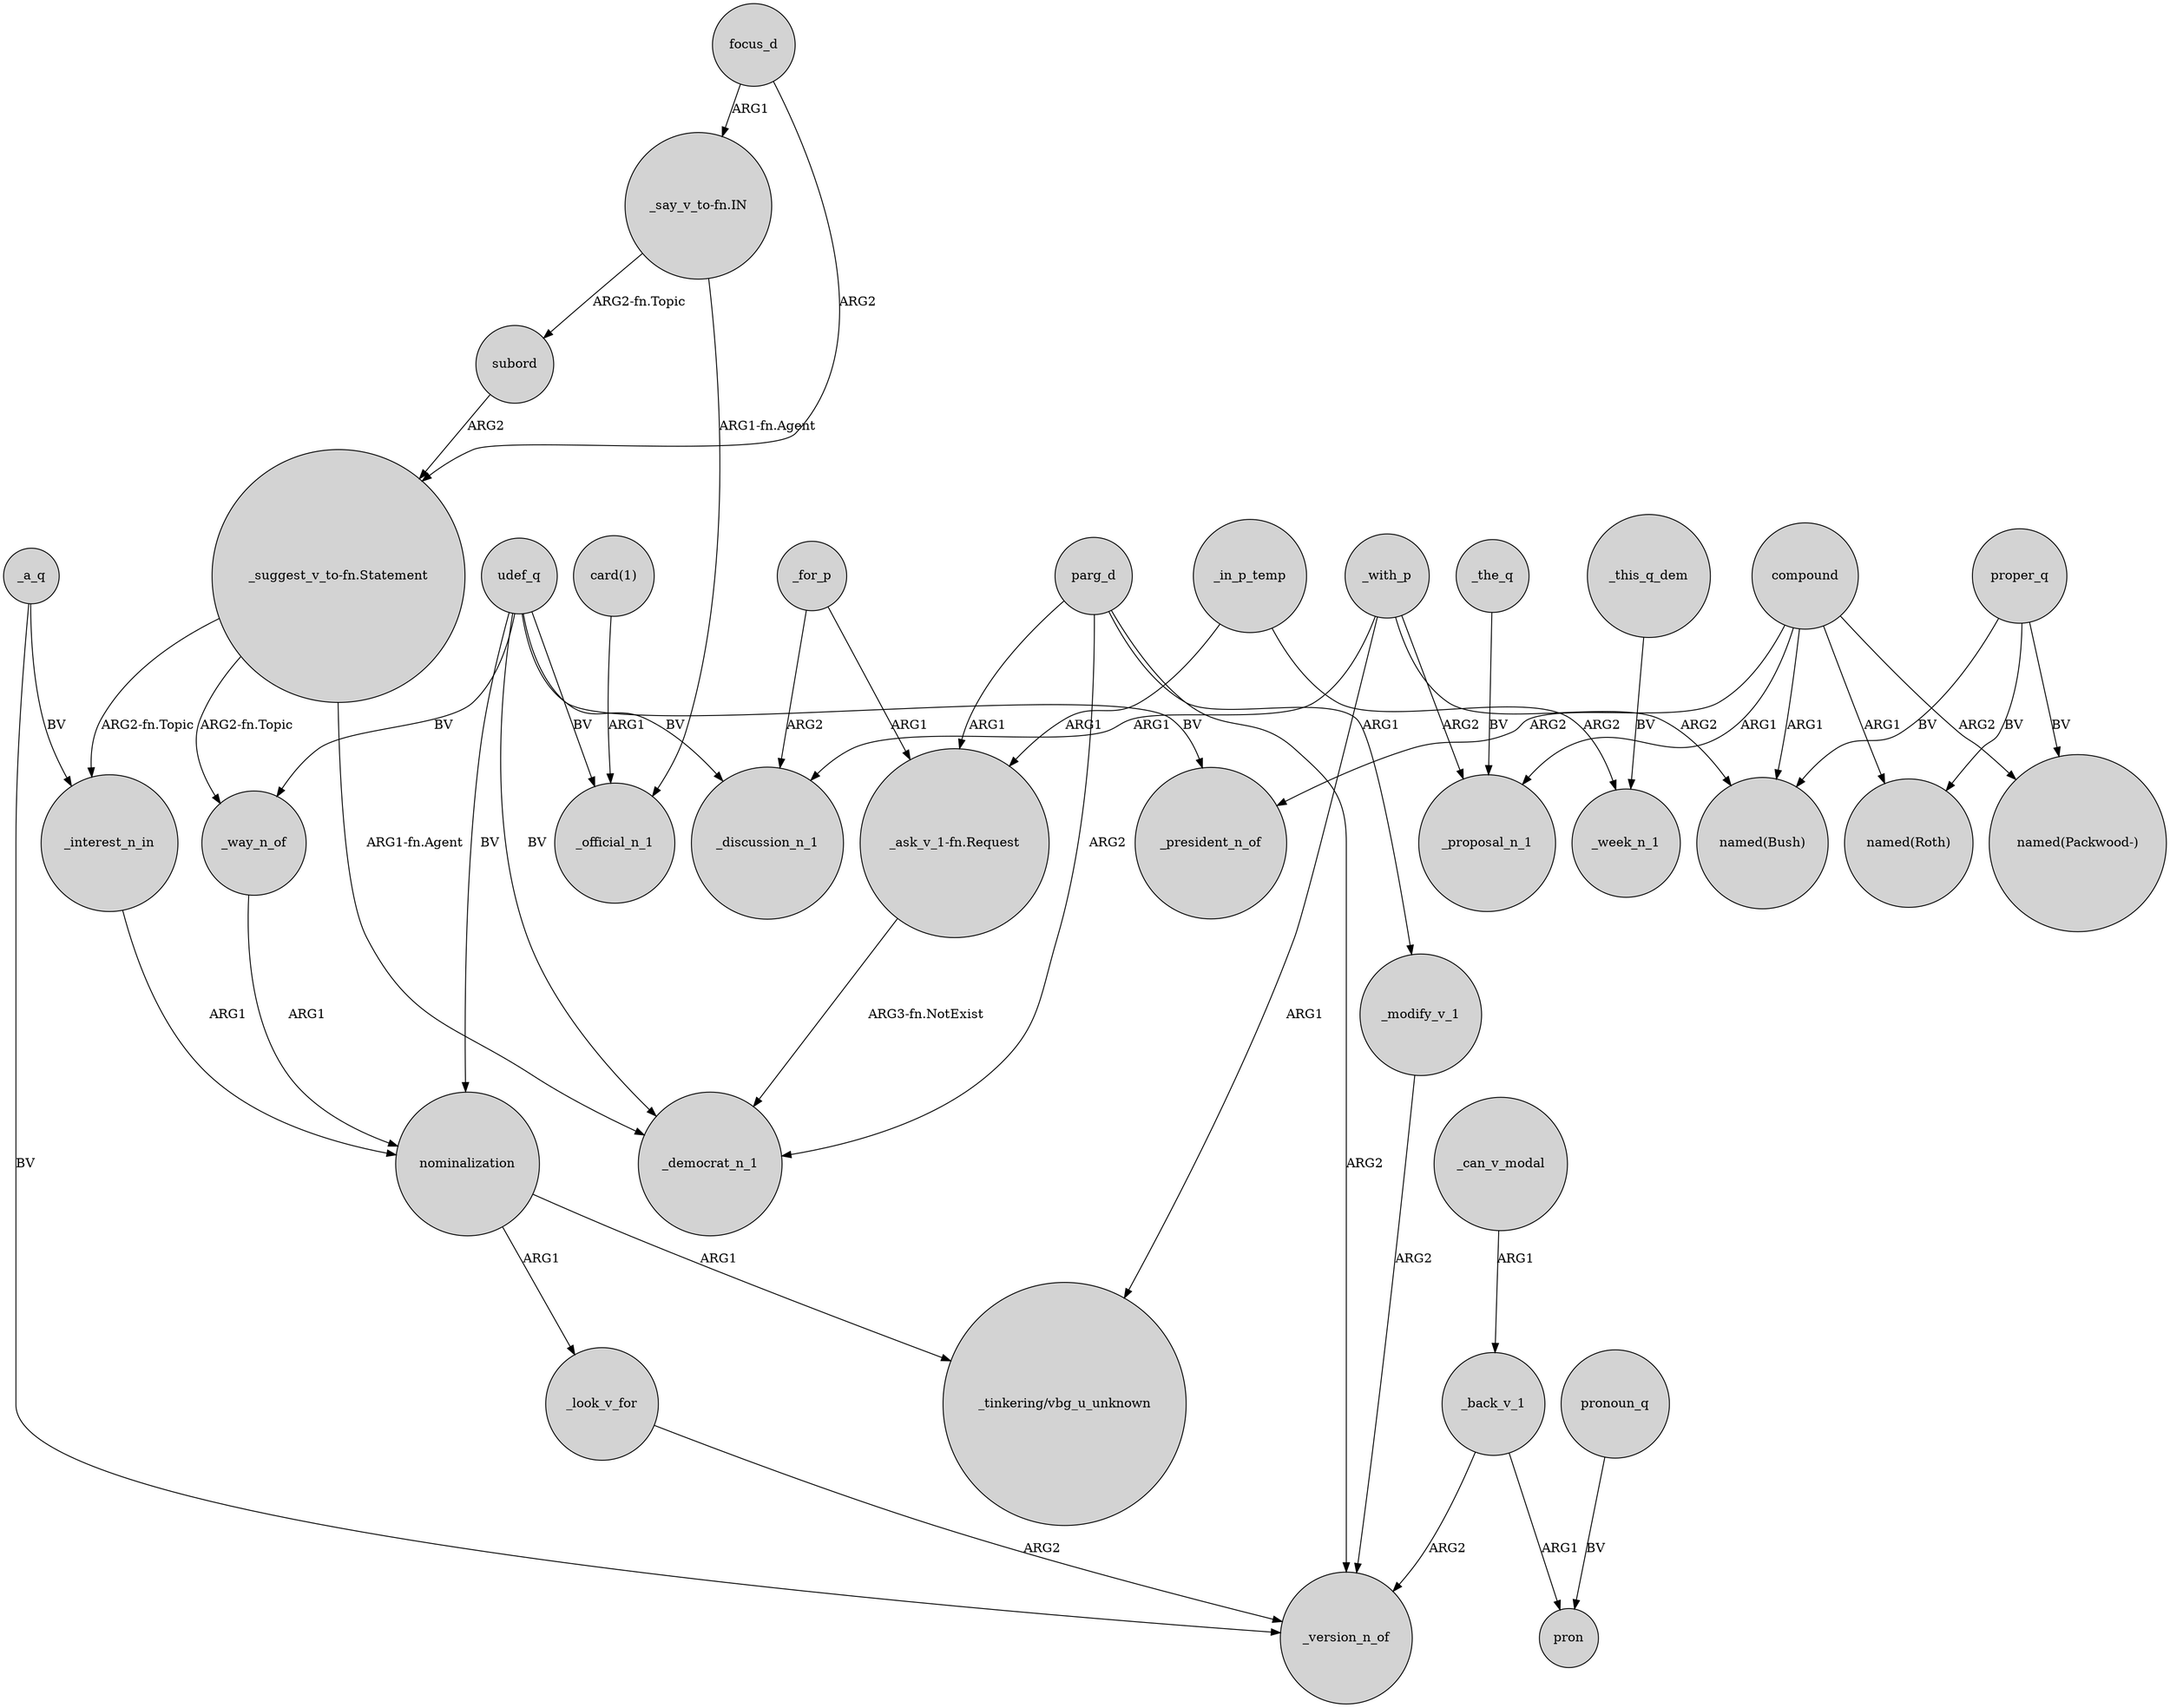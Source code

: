 digraph {
	node [shape=circle style=filled]
	focus_d -> "_suggest_v_to-fn.Statement" [label=ARG2]
	_a_q -> _interest_n_in [label=BV]
	_with_p -> _discussion_n_1 [label=ARG1]
	_the_q -> _proposal_n_1 [label=BV]
	compound -> _president_n_of [label=ARG2]
	_interest_n_in -> nominalization [label=ARG1]
	parg_d -> _modify_v_1 [label=ARG1]
	udef_q -> _democrat_n_1 [label=BV]
	udef_q -> _discussion_n_1 [label=BV]
	_modify_v_1 -> _version_n_of [label=ARG2]
	parg_d -> _democrat_n_1 [label=ARG2]
	udef_q -> _way_n_of [label=BV]
	"_say_v_to-fn.IN" -> _official_n_1 [label="ARG1-fn.Agent"]
	parg_d -> "_ask_v_1-fn.Request" [label=ARG1]
	_back_v_1 -> pron [label=ARG1]
	_with_p -> "named(Bush)" [label=ARG2]
	_with_p -> "_tinkering/vbg_u_unknown" [label=ARG1]
	subord -> "_suggest_v_to-fn.Statement" [label=ARG2]
	_in_p_temp -> _week_n_1 [label=ARG2]
	"card(1)" -> _official_n_1 [label=ARG1]
	_can_v_modal -> _back_v_1 [label=ARG1]
	_for_p -> "_ask_v_1-fn.Request" [label=ARG1]
	_for_p -> _discussion_n_1 [label=ARG2]
	_in_p_temp -> "_ask_v_1-fn.Request" [label=ARG1]
	_this_q_dem -> _week_n_1 [label=BV]
	pronoun_q -> pron [label=BV]
	_with_p -> _proposal_n_1 [label=ARG2]
	"_suggest_v_to-fn.Statement" -> _way_n_of [label="ARG2-fn.Topic"]
	_a_q -> _version_n_of [label=BV]
	"_suggest_v_to-fn.Statement" -> _democrat_n_1 [label="ARG1-fn.Agent"]
	udef_q -> _president_n_of [label=BV]
	proper_q -> "named(Roth)" [label=BV]
	compound -> "named(Roth)" [label=ARG1]
	udef_q -> _official_n_1 [label=BV]
	proper_q -> "named(Bush)" [label=BV]
	"_say_v_to-fn.IN" -> subord [label="ARG2-fn.Topic"]
	udef_q -> nominalization [label=BV]
	compound -> "named(Packwood-)" [label=ARG2]
	_back_v_1 -> _version_n_of [label=ARG2]
	proper_q -> "named(Packwood-)" [label=BV]
	parg_d -> _version_n_of [label=ARG2]
	"_suggest_v_to-fn.Statement" -> _interest_n_in [label="ARG2-fn.Topic"]
	compound -> _proposal_n_1 [label=ARG1]
	nominalization -> _look_v_for [label=ARG1]
	"_ask_v_1-fn.Request" -> _democrat_n_1 [label="ARG3-fn.NotExist"]
	_look_v_for -> _version_n_of [label=ARG2]
	nominalization -> "_tinkering/vbg_u_unknown" [label=ARG1]
	_way_n_of -> nominalization [label=ARG1]
	focus_d -> "_say_v_to-fn.IN" [label=ARG1]
	compound -> "named(Bush)" [label=ARG1]
}
